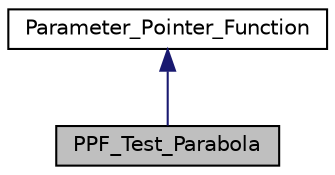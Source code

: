 digraph "PPF_Test_Parabola"
{
  edge [fontname="Helvetica",fontsize="10",labelfontname="Helvetica",labelfontsize="10"];
  node [fontname="Helvetica",fontsize="10",shape=record];
  Node1 [label="PPF_Test_Parabola",height=0.2,width=0.4,color="black", fillcolor="grey75", style="filled", fontcolor="black"];
  Node2 -> Node1 [dir="back",color="midnightblue",fontsize="10",style="solid",fontname="Helvetica"];
  Node2 [label="Parameter_Pointer_Function",height=0.2,width=0.4,color="black", fillcolor="white", style="filled",URL="$classParameter__Pointer__Function.html"];
}
